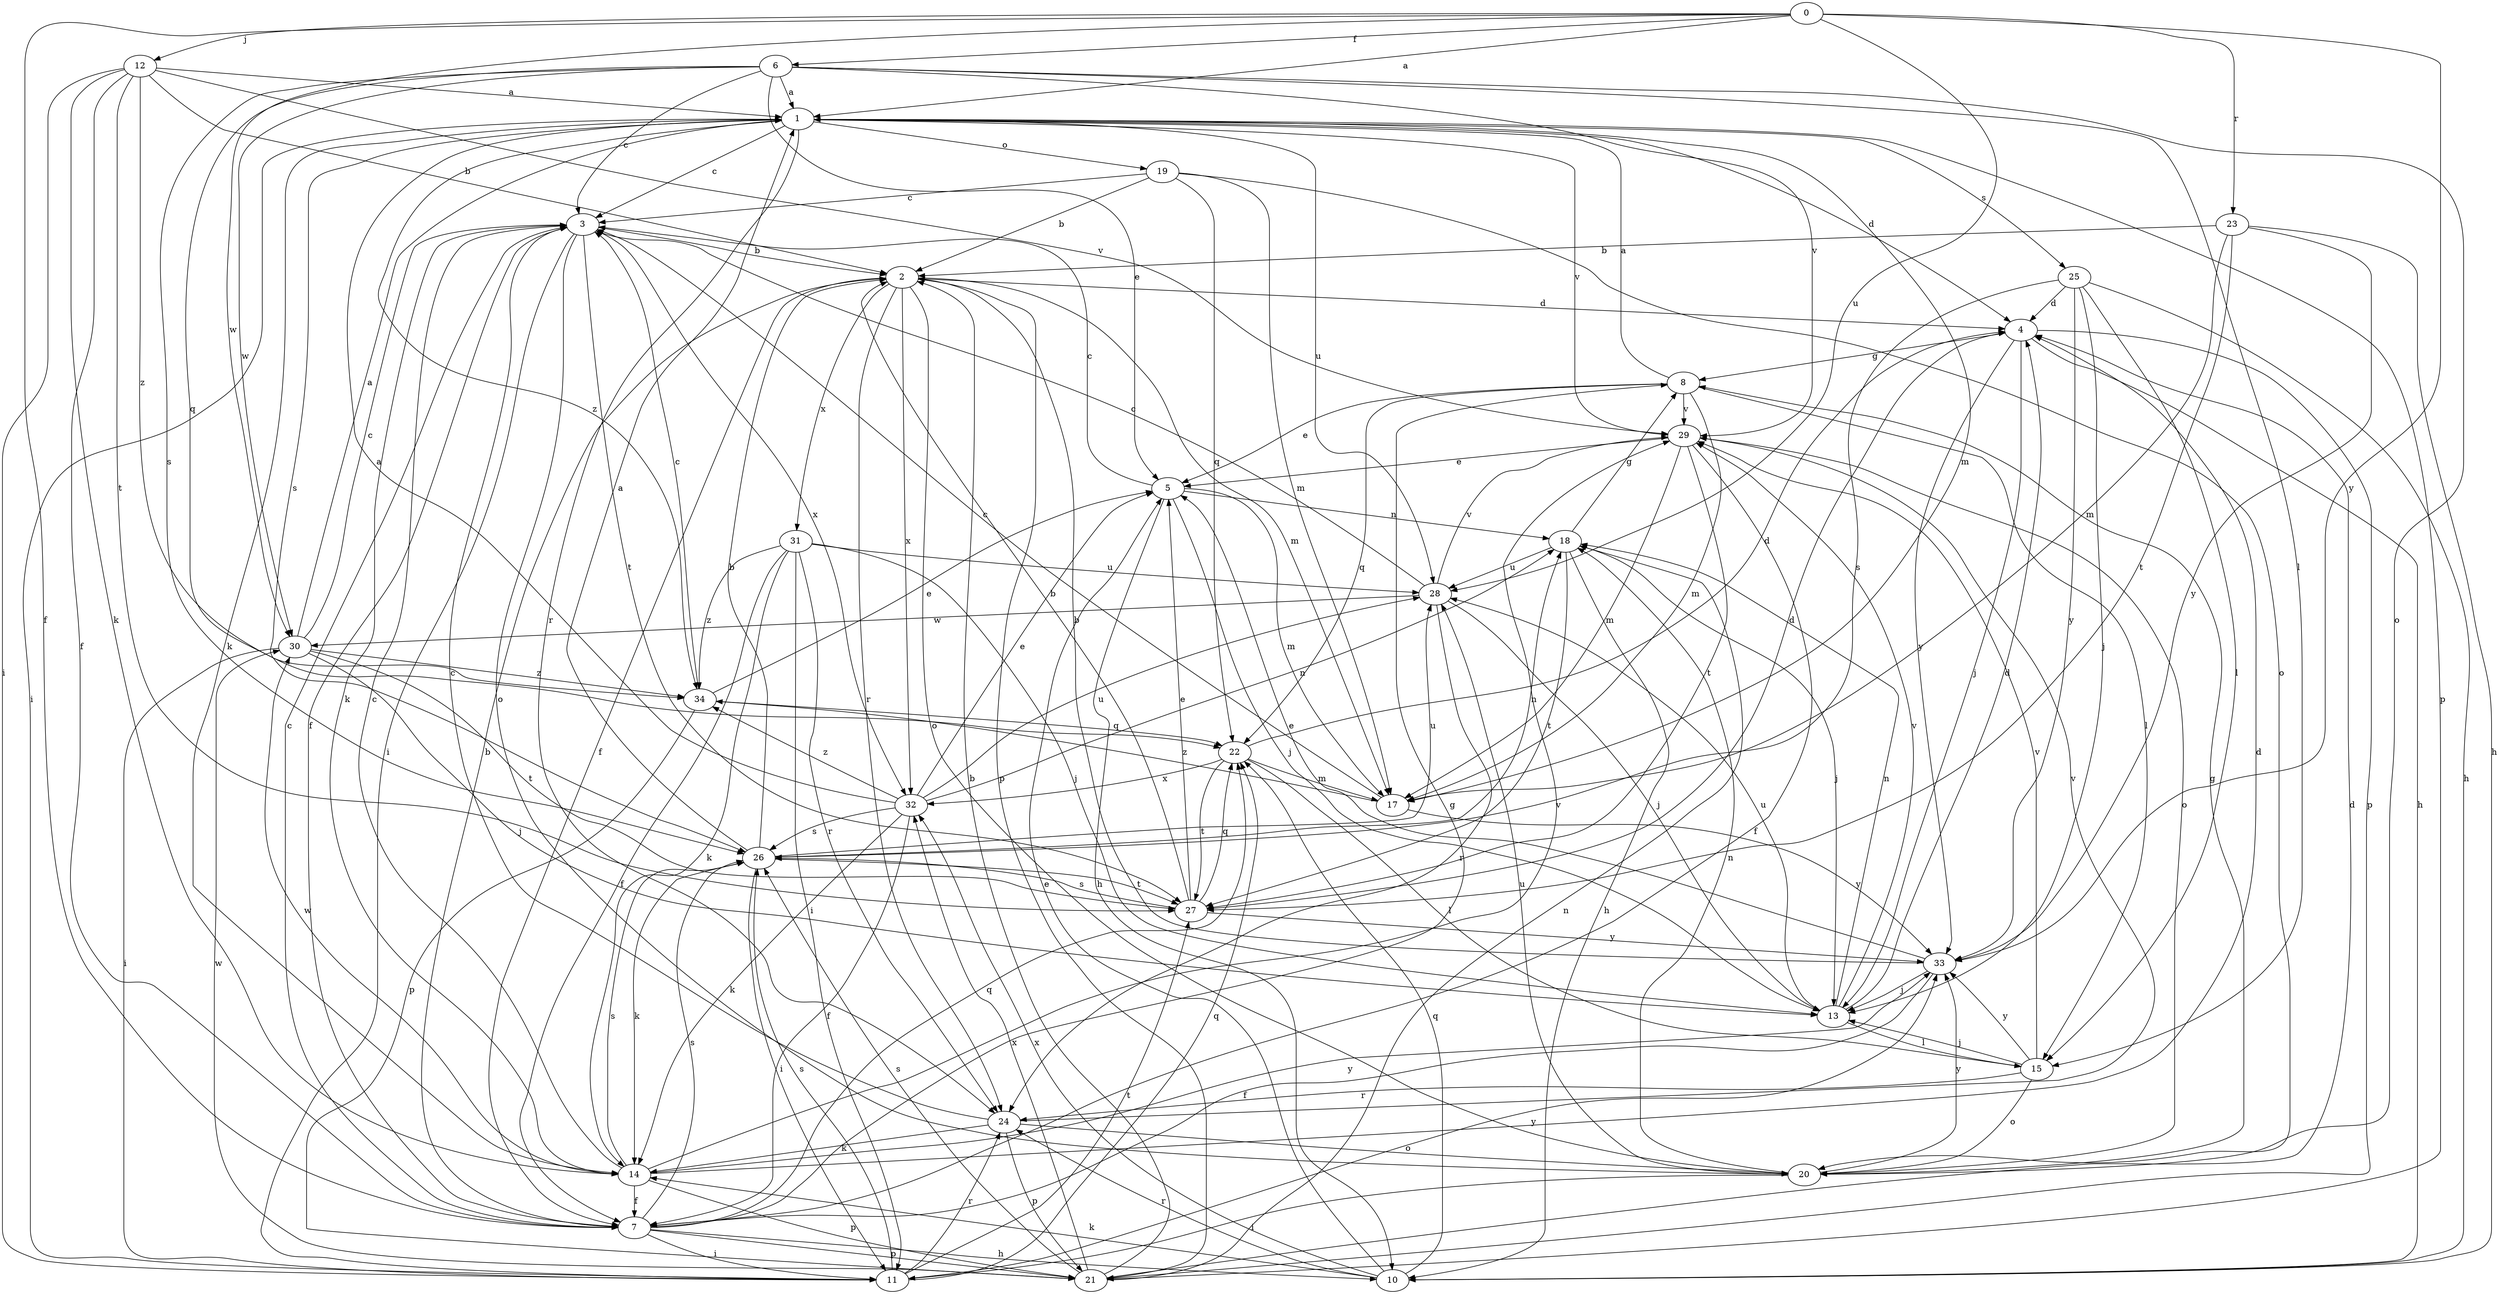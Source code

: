 strict digraph  {
0;
1;
2;
3;
4;
5;
6;
7;
8;
10;
11;
12;
13;
14;
15;
17;
18;
19;
20;
21;
22;
23;
24;
25;
26;
27;
28;
29;
30;
31;
32;
33;
34;
0 -> 1  [label=a];
0 -> 6  [label=f];
0 -> 7  [label=f];
0 -> 12  [label=j];
0 -> 23  [label=r];
0 -> 28  [label=u];
0 -> 30  [label=w];
0 -> 33  [label=y];
1 -> 3  [label=c];
1 -> 4  [label=d];
1 -> 11  [label=i];
1 -> 14  [label=k];
1 -> 17  [label=m];
1 -> 19  [label=o];
1 -> 21  [label=p];
1 -> 24  [label=r];
1 -> 25  [label=s];
1 -> 26  [label=s];
1 -> 28  [label=u];
1 -> 29  [label=v];
1 -> 34  [label=z];
2 -> 4  [label=d];
2 -> 7  [label=f];
2 -> 17  [label=m];
2 -> 20  [label=o];
2 -> 21  [label=p];
2 -> 24  [label=r];
2 -> 31  [label=x];
2 -> 32  [label=x];
3 -> 2  [label=b];
3 -> 7  [label=f];
3 -> 11  [label=i];
3 -> 14  [label=k];
3 -> 20  [label=o];
3 -> 27  [label=t];
3 -> 32  [label=x];
4 -> 8  [label=g];
4 -> 10  [label=h];
4 -> 13  [label=j];
4 -> 21  [label=p];
4 -> 33  [label=y];
5 -> 3  [label=c];
5 -> 10  [label=h];
5 -> 13  [label=j];
5 -> 17  [label=m];
5 -> 18  [label=n];
6 -> 1  [label=a];
6 -> 3  [label=c];
6 -> 5  [label=e];
6 -> 15  [label=l];
6 -> 20  [label=o];
6 -> 22  [label=q];
6 -> 26  [label=s];
6 -> 29  [label=v];
6 -> 30  [label=w];
7 -> 2  [label=b];
7 -> 3  [label=c];
7 -> 8  [label=g];
7 -> 10  [label=h];
7 -> 11  [label=i];
7 -> 21  [label=p];
7 -> 22  [label=q];
7 -> 26  [label=s];
8 -> 1  [label=a];
8 -> 5  [label=e];
8 -> 15  [label=l];
8 -> 17  [label=m];
8 -> 22  [label=q];
8 -> 29  [label=v];
10 -> 5  [label=e];
10 -> 14  [label=k];
10 -> 22  [label=q];
10 -> 24  [label=r];
10 -> 32  [label=x];
11 -> 22  [label=q];
11 -> 24  [label=r];
11 -> 26  [label=s];
11 -> 27  [label=t];
11 -> 33  [label=y];
12 -> 1  [label=a];
12 -> 2  [label=b];
12 -> 7  [label=f];
12 -> 11  [label=i];
12 -> 14  [label=k];
12 -> 27  [label=t];
12 -> 29  [label=v];
12 -> 34  [label=z];
13 -> 4  [label=d];
13 -> 15  [label=l];
13 -> 18  [label=n];
13 -> 28  [label=u];
13 -> 29  [label=v];
14 -> 3  [label=c];
14 -> 4  [label=d];
14 -> 7  [label=f];
14 -> 21  [label=p];
14 -> 26  [label=s];
14 -> 29  [label=v];
14 -> 30  [label=w];
14 -> 33  [label=y];
15 -> 13  [label=j];
15 -> 20  [label=o];
15 -> 24  [label=r];
15 -> 29  [label=v];
15 -> 33  [label=y];
17 -> 3  [label=c];
17 -> 33  [label=y];
17 -> 34  [label=z];
18 -> 8  [label=g];
18 -> 10  [label=h];
18 -> 13  [label=j];
18 -> 27  [label=t];
18 -> 28  [label=u];
19 -> 2  [label=b];
19 -> 3  [label=c];
19 -> 17  [label=m];
19 -> 20  [label=o];
19 -> 22  [label=q];
20 -> 8  [label=g];
20 -> 11  [label=i];
20 -> 18  [label=n];
20 -> 28  [label=u];
20 -> 33  [label=y];
21 -> 2  [label=b];
21 -> 4  [label=d];
21 -> 18  [label=n];
21 -> 26  [label=s];
21 -> 30  [label=w];
21 -> 32  [label=x];
22 -> 4  [label=d];
22 -> 15  [label=l];
22 -> 17  [label=m];
22 -> 27  [label=t];
22 -> 32  [label=x];
23 -> 2  [label=b];
23 -> 10  [label=h];
23 -> 17  [label=m];
23 -> 27  [label=t];
23 -> 33  [label=y];
24 -> 3  [label=c];
24 -> 14  [label=k];
24 -> 20  [label=o];
24 -> 21  [label=p];
24 -> 29  [label=v];
25 -> 4  [label=d];
25 -> 10  [label=h];
25 -> 13  [label=j];
25 -> 15  [label=l];
25 -> 26  [label=s];
25 -> 33  [label=y];
26 -> 1  [label=a];
26 -> 2  [label=b];
26 -> 11  [label=i];
26 -> 14  [label=k];
26 -> 18  [label=n];
26 -> 27  [label=t];
26 -> 28  [label=u];
27 -> 2  [label=b];
27 -> 4  [label=d];
27 -> 5  [label=e];
27 -> 22  [label=q];
27 -> 26  [label=s];
27 -> 33  [label=y];
28 -> 3  [label=c];
28 -> 13  [label=j];
28 -> 24  [label=r];
28 -> 29  [label=v];
28 -> 30  [label=w];
29 -> 5  [label=e];
29 -> 7  [label=f];
29 -> 17  [label=m];
29 -> 20  [label=o];
29 -> 27  [label=t];
30 -> 1  [label=a];
30 -> 3  [label=c];
30 -> 11  [label=i];
30 -> 13  [label=j];
30 -> 27  [label=t];
30 -> 34  [label=z];
31 -> 7  [label=f];
31 -> 11  [label=i];
31 -> 13  [label=j];
31 -> 14  [label=k];
31 -> 24  [label=r];
31 -> 28  [label=u];
31 -> 34  [label=z];
32 -> 1  [label=a];
32 -> 5  [label=e];
32 -> 7  [label=f];
32 -> 14  [label=k];
32 -> 18  [label=n];
32 -> 26  [label=s];
32 -> 28  [label=u];
32 -> 34  [label=z];
33 -> 2  [label=b];
33 -> 5  [label=e];
33 -> 7  [label=f];
33 -> 13  [label=j];
34 -> 3  [label=c];
34 -> 5  [label=e];
34 -> 21  [label=p];
34 -> 22  [label=q];
}
